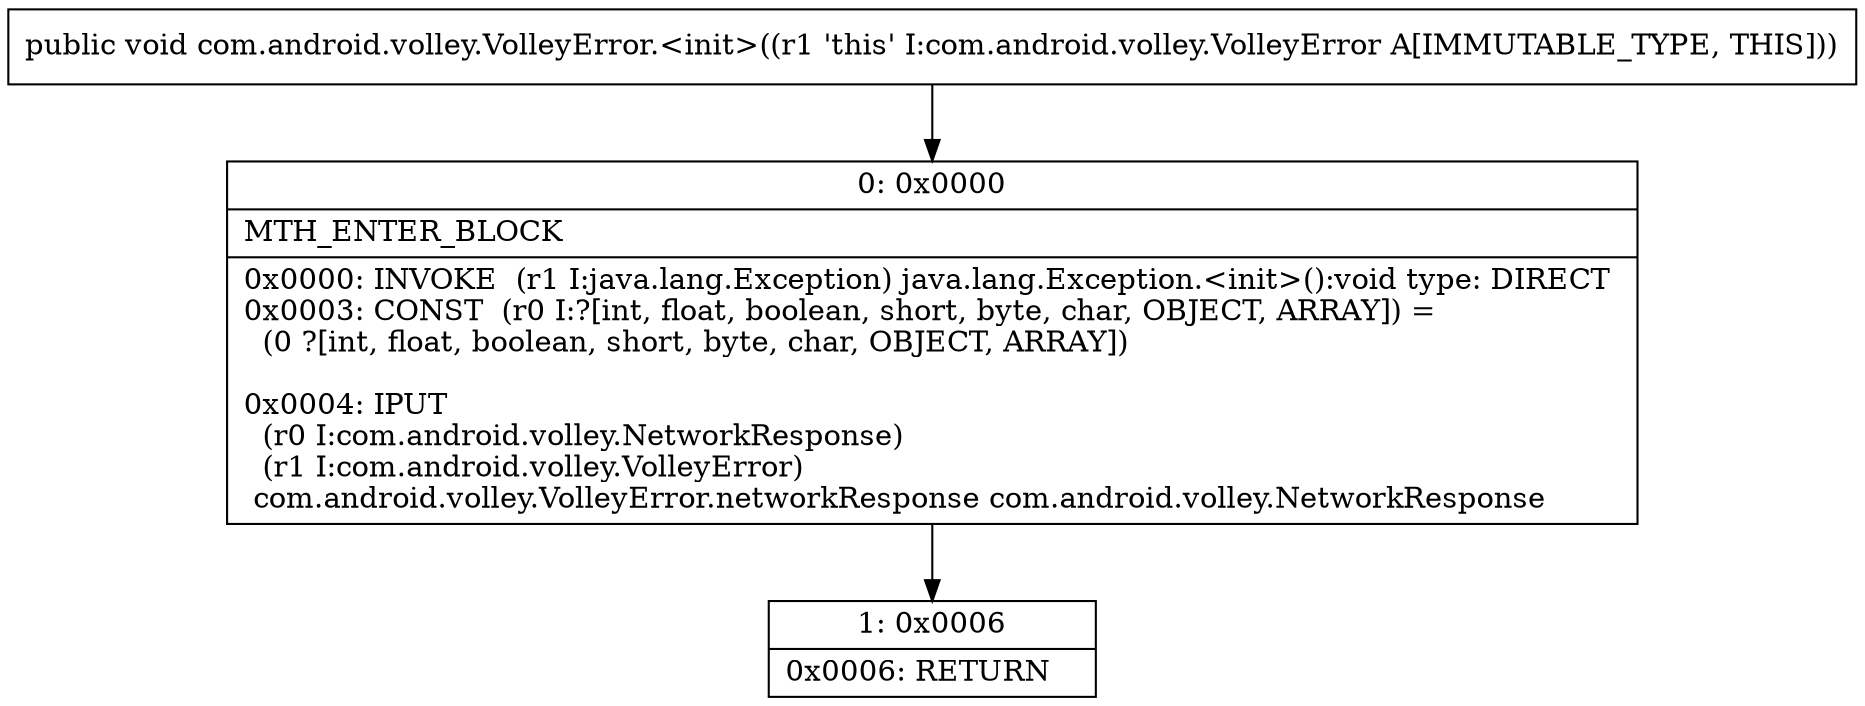 digraph "CFG forcom.android.volley.VolleyError.\<init\>()V" {
Node_0 [shape=record,label="{0\:\ 0x0000|MTH_ENTER_BLOCK\l|0x0000: INVOKE  (r1 I:java.lang.Exception) java.lang.Exception.\<init\>():void type: DIRECT \l0x0003: CONST  (r0 I:?[int, float, boolean, short, byte, char, OBJECT, ARRAY]) = \l  (0 ?[int, float, boolean, short, byte, char, OBJECT, ARRAY])\l \l0x0004: IPUT  \l  (r0 I:com.android.volley.NetworkResponse)\l  (r1 I:com.android.volley.VolleyError)\l com.android.volley.VolleyError.networkResponse com.android.volley.NetworkResponse \l}"];
Node_1 [shape=record,label="{1\:\ 0x0006|0x0006: RETURN   \l}"];
MethodNode[shape=record,label="{public void com.android.volley.VolleyError.\<init\>((r1 'this' I:com.android.volley.VolleyError A[IMMUTABLE_TYPE, THIS])) }"];
MethodNode -> Node_0;
Node_0 -> Node_1;
}

